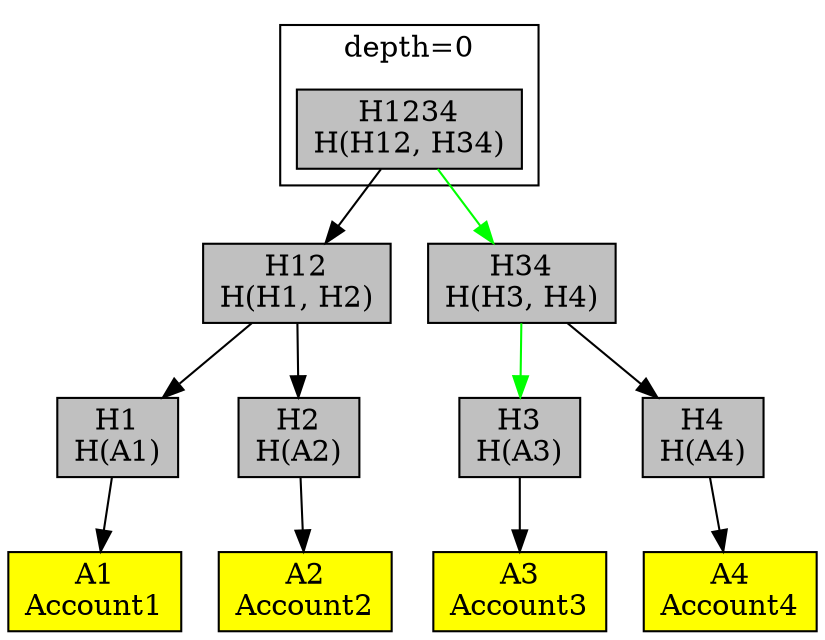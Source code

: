 digraph {
    h21 -> a1;
    h22 -> a2;
    h23 -> a3;
    h24 -> a4;

    h11 -> h21;
    h11 -> h22;
    h12 -> h23 [color=green];
    h12 -> h24;

    root -> h11;
    root -> h12 [color=green];
    
    splines=line;

    subgraph cluster_root {
            label="depth=0"
            root;
    }
    
    a1[ style=filled fillcolor=yellow shape=rectangle label="A1\nAccount1" ];
    a2[ style=filled fillcolor=yellow shape=rectangle label="A2\nAccount2" ];
    a3[ style=filled fillcolor=yellow shape=rectangle label="A3\nAccount3"];
    a4[ style=filled fillcolor=yellow shape=rectangle label="A4\nAccount4"];

    h21 [style=filled fillcolor=grey shape=rectangle label="H1\nH(A1)"];
    h22 [style=filled fillcolor=grey shape=rectangle label="H2\nH(A2)"];
    h23 [style=filled fillcolor=grey shape=rectangle label="H3\nH(A3)"];
    h24 [style=filled fillcolor=grey shape=rectangle label="H4\nH(A4)"];

    h11 [ style=filled fillcolor=grey shape=rectangle label="H12\nH(H1, H2)"];
    h12 [ style=filled fillcolor=grey shape=rectangle label="H34\nH(H3, H4)"];
    root [ style=filled fillcolor=grey shape=rectangle label="H1234\nH(H12, H34)"];
    
    node [shape=rectangle];
}

